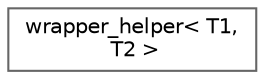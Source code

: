digraph "类继承关系图"
{
 // LATEX_PDF_SIZE
  bgcolor="transparent";
  edge [fontname=Helvetica,fontsize=10,labelfontname=Helvetica,labelfontsize=10];
  node [fontname=Helvetica,fontsize=10,shape=box,height=0.2,width=0.4];
  rankdir="LR";
  Node0 [id="Node000000",label="wrapper_helper\< T1,\l T2 \>",height=0.2,width=0.4,color="grey40", fillcolor="white", style="filled",URL="$structwrapper__helper.html",tooltip=" "];
}
